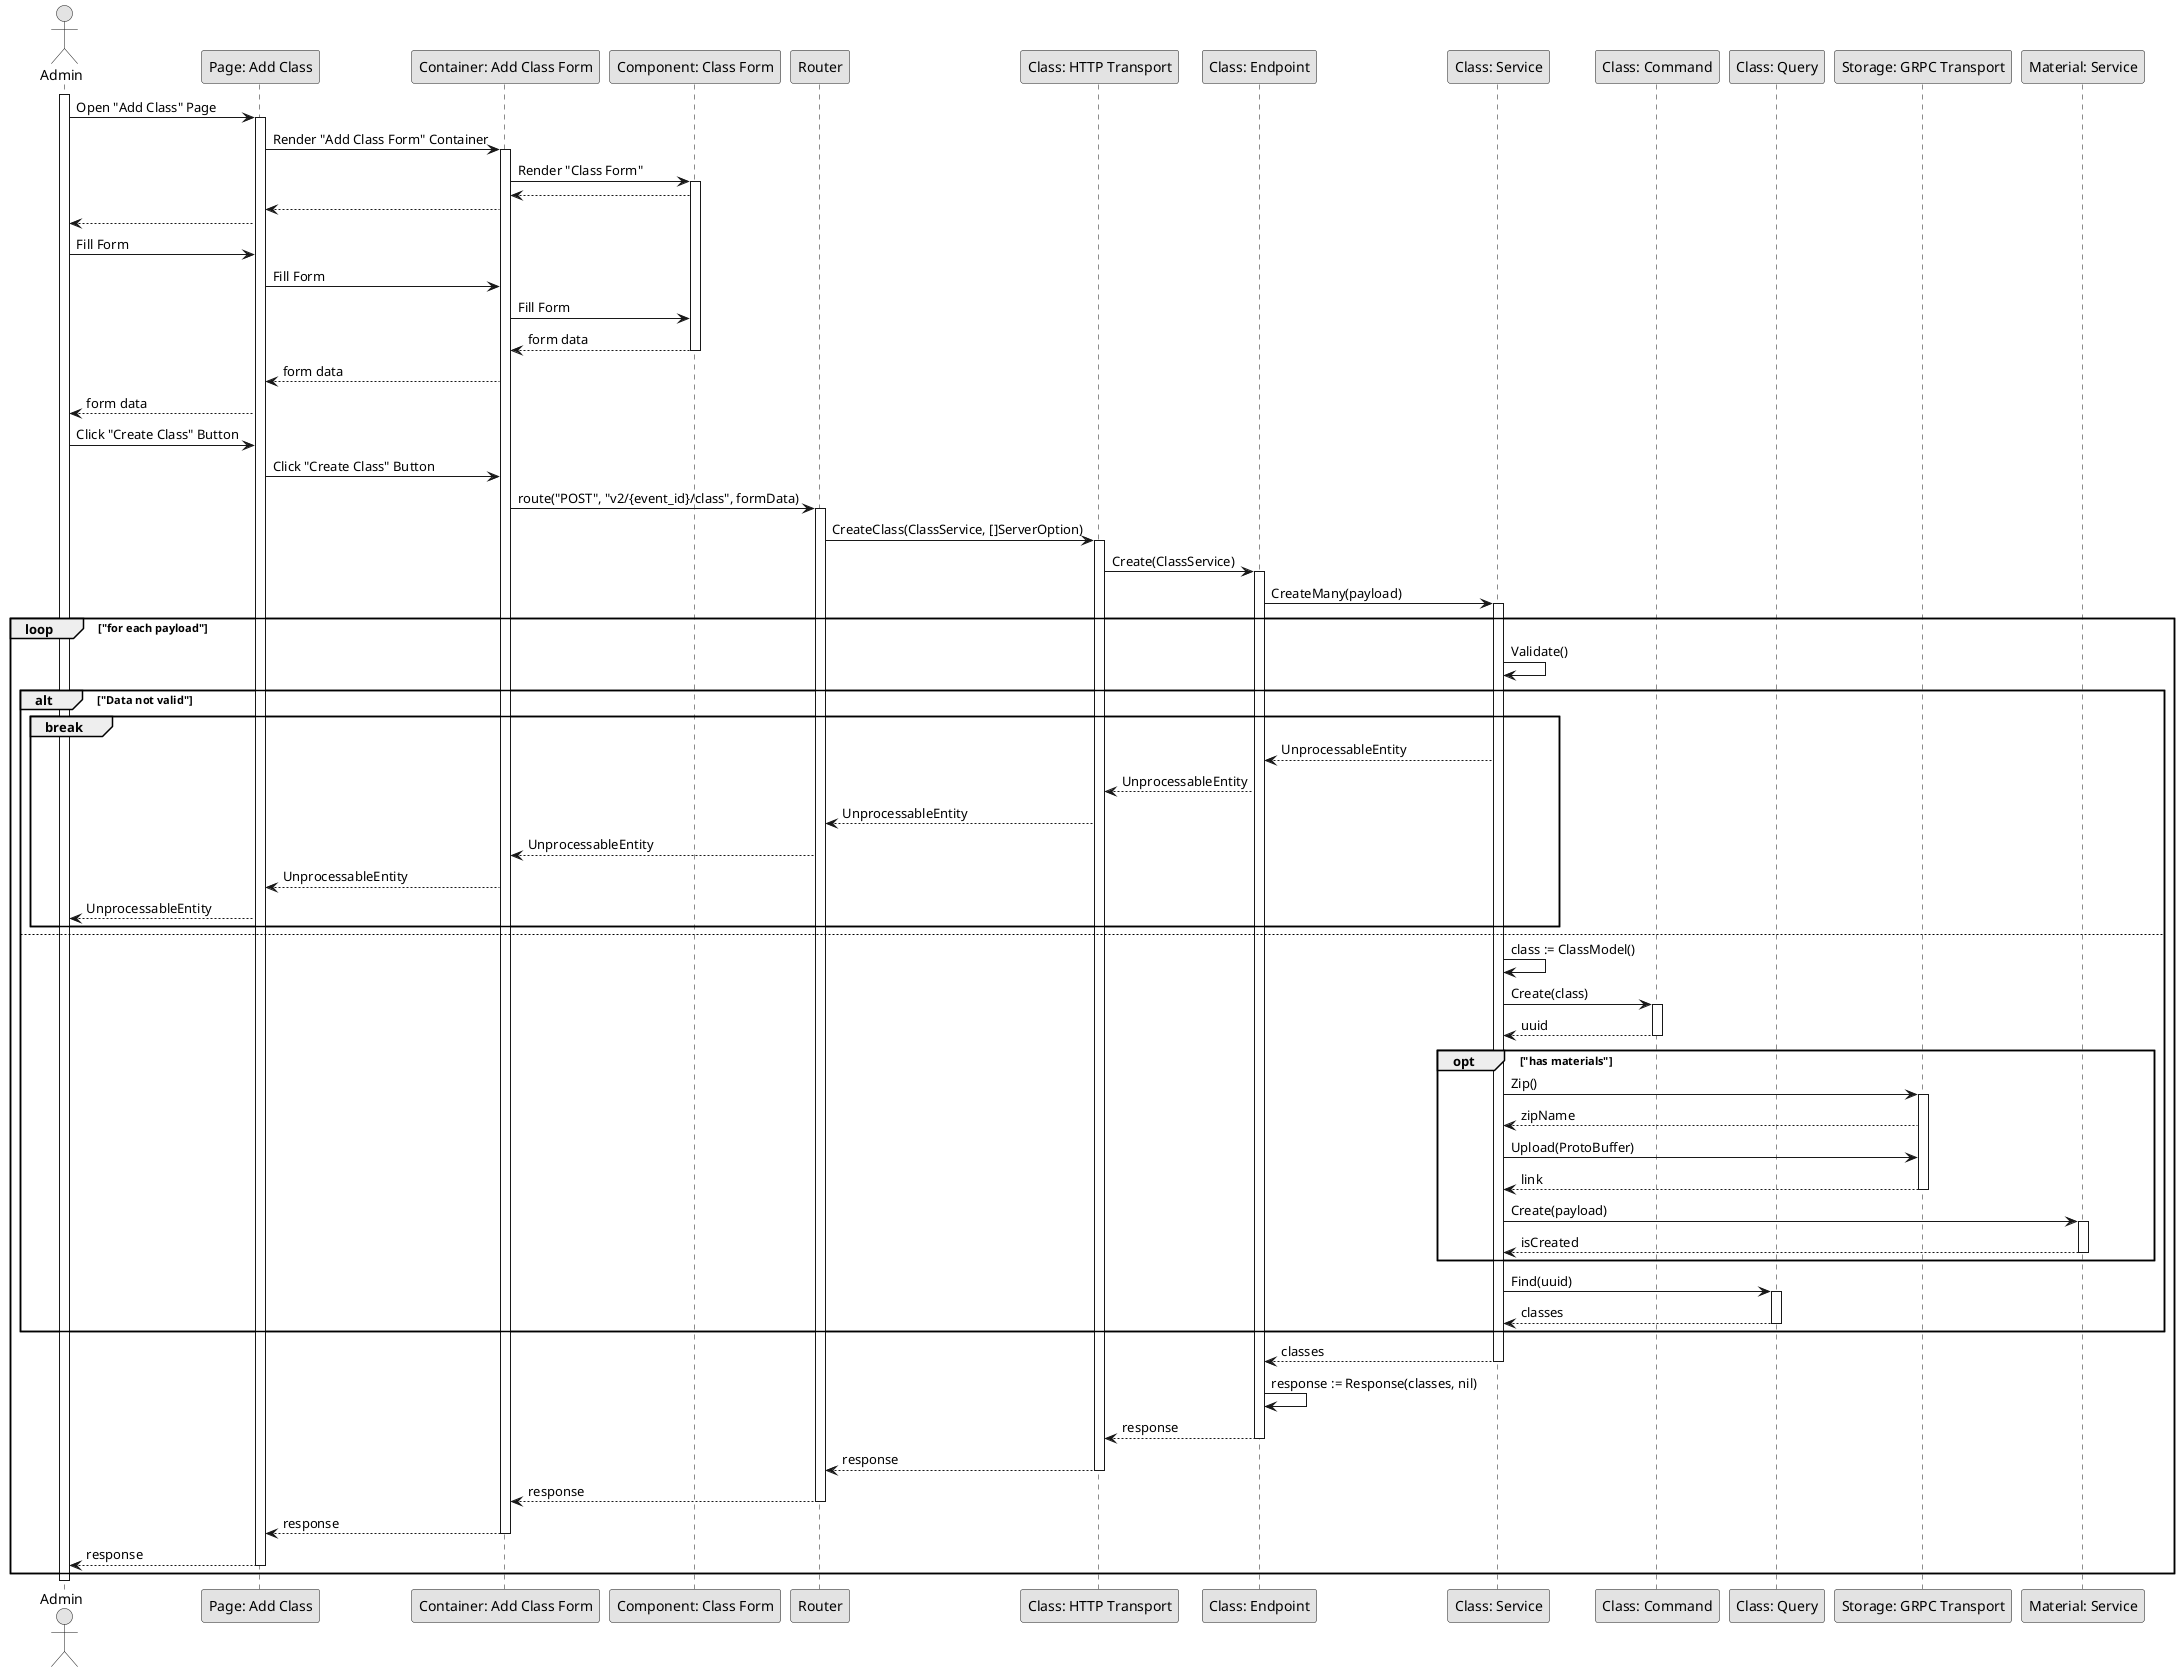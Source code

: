 @startuml CreateClass

skinparam Monochrome true
skinparam Shadowing false

actor Admin
participant "Page: Add Class" as AddClassPage
participant "Container: Add Class Form" as AddClassFormContainer
participant "Component: Class Form" as ClassForm
participant "Router" as Router
participant "Class: HTTP Transport" as ClassHTTPTransport
participant "Class: Endpoint" as ClassEndpoint
participant "Class: Service" as ClassService
participant "Class: Command" as ClassCommand
participant "Class: Query" as ClassQuery
participant "Storage: GRPC Transport" as StorageGRPCTransport
participant "Material: Service" as MaterialService

activate Admin

Admin->AddClassPage: Open "Add Class" Page
activate AddClassPage
AddClassPage->AddClassFormContainer: Render "Add Class Form" Container
activate AddClassFormContainer
AddClassFormContainer->ClassForm: Render "Class Form"
activate ClassForm
ClassForm-->AddClassFormContainer
AddClassFormContainer-->AddClassPage
AddClassPage-->Admin

Admin->AddClassPage: Fill Form
AddClassPage->AddClassFormContainer: Fill Form
AddClassFormContainer->ClassForm: Fill Form
ClassForm-->AddClassFormContainer: form data
deactivate ClassForm
AddClassFormContainer-->AddClassPage: form data
AddClassPage-->Admin: form data

Admin->AddClassPage: Click "Create Class" Button
AddClassPage->AddClassFormContainer: Click "Create Class" Button
AddClassFormContainer->Router: route("POST", "v2/{event_id}/class", formData)
activate Router
Router->ClassHTTPTransport: CreateClass(ClassService, []ServerOption)
activate ClassHTTPTransport
ClassHTTPTransport->ClassEndpoint: Create(ClassService)
activate ClassEndpoint
ClassEndpoint->ClassService: CreateMany(payload)

loop "for each payload"
    activate ClassService
    ClassService->ClassService: Validate()

    alt "Data not valid"
        break
            ClassService-->ClassEndpoint: UnprocessableEntity
            ClassEndpoint-->ClassHTTPTransport: UnprocessableEntity
            ClassHTTPTransport-->Router: UnprocessableEntity
            Router-->AddClassFormContainer: UnprocessableEntity
            AddClassFormContainer-->AddClassPage: UnprocessableEntity
            AddClassPage-->Admin: UnprocessableEntity
        end
    else
        ClassService->ClassService: class := ClassModel()
        ClassService->ClassCommand: Create(class)
        activate ClassCommand
        ClassCommand-->ClassService: uuid
        deactivate ClassCommand

        opt "has materials"
            ClassService->StorageGRPCTransport: Zip()
            activate StorageGRPCTransport
            StorageGRPCTransport-->ClassService: zipName
            ClassService->StorageGRPCTransport: Upload(ProtoBuffer)
            StorageGRPCTransport-->ClassService: link
            deactivate StorageGRPCTransport

            ClassService->MaterialService: Create(payload)
            activate MaterialService
            MaterialService-->ClassService: isCreated
            deactivate MaterialService
        end

        ClassService->ClassQuery: Find(uuid)
        activate ClassQuery
        ClassQuery-->ClassService: classes
        deactivate ClassQuery
    end

    ClassService-->ClassEndpoint: classes
    deactivate ClassService
    ClassEndpoint->ClassEndpoint: response := Response(classes, nil)
    ClassEndpoint-->ClassHTTPTransport: response
    deactivate ClassEndpoint
    ClassHTTPTransport-->Router: response
    deactivate ClassHTTPTransport
    Router-->AddClassFormContainer: response
    deactivate Router
    AddClassFormContainer-->AddClassPage: response
    deactivate AddClassFormContainer
    AddClassPage-->Admin: response
    deactivate AddClassPage
end

deactivate Admin

@enduml